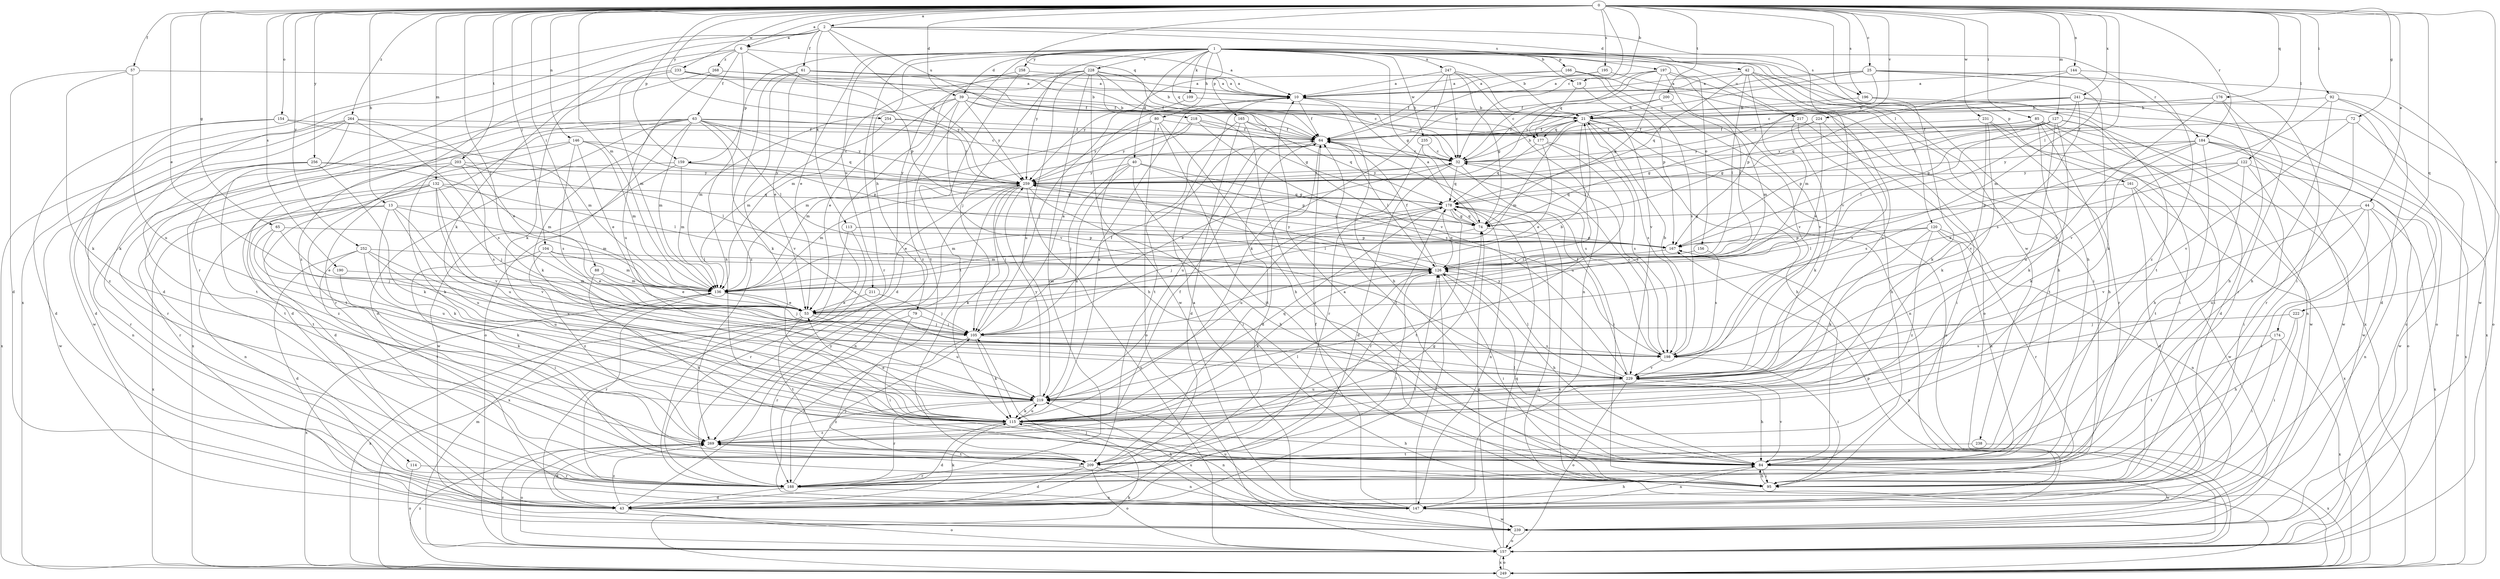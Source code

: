 strict digraph  {
0;
1;
2;
6;
10;
13;
19;
21;
25;
32;
39;
40;
42;
43;
44;
53;
57;
61;
63;
64;
65;
72;
74;
79;
80;
84;
85;
88;
92;
95;
104;
105;
109;
113;
114;
115;
120;
122;
126;
127;
132;
136;
144;
146;
147;
154;
156;
157;
159;
161;
165;
166;
167;
174;
176;
177;
178;
184;
188;
190;
195;
196;
197;
198;
200;
203;
209;
211;
217;
218;
219;
222;
224;
228;
229;
231;
233;
235;
238;
239;
241;
247;
249;
252;
254;
256;
258;
259;
264;
268;
269;
0 -> 2  [label=a];
0 -> 6  [label=a];
0 -> 13  [label=b];
0 -> 19  [label=b];
0 -> 25  [label=c];
0 -> 32  [label=c];
0 -> 39  [label=d];
0 -> 44  [label=e];
0 -> 53  [label=e];
0 -> 57  [label=f];
0 -> 65  [label=g];
0 -> 72  [label=g];
0 -> 85  [label=i];
0 -> 88  [label=i];
0 -> 92  [label=i];
0 -> 104  [label=j];
0 -> 105  [label=j];
0 -> 120  [label=l];
0 -> 122  [label=l];
0 -> 126  [label=l];
0 -> 127  [label=m];
0 -> 132  [label=m];
0 -> 136  [label=m];
0 -> 144  [label=n];
0 -> 146  [label=n];
0 -> 154  [label=o];
0 -> 159  [label=p];
0 -> 174  [label=q];
0 -> 176  [label=q];
0 -> 177  [label=q];
0 -> 184  [label=r];
0 -> 190  [label=s];
0 -> 195  [label=s];
0 -> 196  [label=s];
0 -> 200  [label=t];
0 -> 203  [label=t];
0 -> 222  [label=v];
0 -> 224  [label=v];
0 -> 231  [label=w];
0 -> 233  [label=w];
0 -> 241  [label=x];
0 -> 252  [label=y];
0 -> 254  [label=y];
0 -> 256  [label=y];
0 -> 264  [label=z];
1 -> 19  [label=b];
1 -> 21  [label=b];
1 -> 39  [label=d];
1 -> 40  [label=d];
1 -> 53  [label=e];
1 -> 74  [label=g];
1 -> 79  [label=h];
1 -> 80  [label=h];
1 -> 84  [label=h];
1 -> 109  [label=k];
1 -> 156  [label=o];
1 -> 159  [label=p];
1 -> 161  [label=p];
1 -> 165  [label=p];
1 -> 166  [label=p];
1 -> 177  [label=q];
1 -> 184  [label=r];
1 -> 188  [label=r];
1 -> 196  [label=s];
1 -> 209  [label=t];
1 -> 211  [label=u];
1 -> 217  [label=u];
1 -> 228  [label=v];
1 -> 235  [label=w];
1 -> 238  [label=w];
1 -> 247  [label=x];
1 -> 258  [label=y];
1 -> 259  [label=y];
2 -> 6  [label=a];
2 -> 42  [label=d];
2 -> 61  [label=f];
2 -> 113  [label=k];
2 -> 114  [label=k];
2 -> 115  [label=k];
2 -> 197  [label=s];
2 -> 218  [label=u];
2 -> 229  [label=v];
2 -> 249  [label=x];
2 -> 259  [label=y];
6 -> 10  [label=a];
6 -> 63  [label=f];
6 -> 84  [label=h];
6 -> 115  [label=k];
6 -> 167  [label=p];
6 -> 188  [label=r];
6 -> 268  [label=z];
10 -> 21  [label=b];
10 -> 64  [label=f];
10 -> 84  [label=h];
13 -> 74  [label=g];
13 -> 115  [label=k];
13 -> 136  [label=m];
13 -> 147  [label=n];
13 -> 219  [label=u];
13 -> 229  [label=v];
13 -> 249  [label=x];
19 -> 167  [label=p];
19 -> 177  [label=q];
21 -> 64  [label=f];
21 -> 84  [label=h];
21 -> 126  [label=l];
21 -> 136  [label=m];
21 -> 147  [label=n];
21 -> 157  [label=o];
21 -> 177  [label=q];
21 -> 198  [label=s];
25 -> 10  [label=a];
25 -> 64  [label=f];
25 -> 115  [label=k];
25 -> 167  [label=p];
25 -> 177  [label=q];
25 -> 239  [label=w];
25 -> 269  [label=z];
32 -> 21  [label=b];
32 -> 43  [label=d];
32 -> 53  [label=e];
32 -> 95  [label=i];
32 -> 178  [label=q];
32 -> 198  [label=s];
32 -> 259  [label=y];
39 -> 21  [label=b];
39 -> 32  [label=c];
39 -> 53  [label=e];
39 -> 74  [label=g];
39 -> 136  [label=m];
39 -> 188  [label=r];
39 -> 229  [label=v];
39 -> 259  [label=y];
40 -> 74  [label=g];
40 -> 95  [label=i];
40 -> 105  [label=j];
40 -> 167  [label=p];
40 -> 219  [label=u];
40 -> 259  [label=y];
42 -> 10  [label=a];
42 -> 84  [label=h];
42 -> 126  [label=l];
42 -> 136  [label=m];
42 -> 178  [label=q];
42 -> 219  [label=u];
42 -> 249  [label=x];
43 -> 115  [label=k];
43 -> 126  [label=l];
43 -> 157  [label=o];
43 -> 259  [label=y];
43 -> 269  [label=z];
44 -> 74  [label=g];
44 -> 95  [label=i];
44 -> 147  [label=n];
44 -> 219  [label=u];
44 -> 229  [label=v];
44 -> 249  [label=x];
53 -> 105  [label=j];
53 -> 209  [label=t];
53 -> 219  [label=u];
53 -> 249  [label=x];
57 -> 10  [label=a];
57 -> 43  [label=d];
57 -> 115  [label=k];
57 -> 219  [label=u];
61 -> 10  [label=a];
61 -> 32  [label=c];
61 -> 53  [label=e];
61 -> 64  [label=f];
61 -> 115  [label=k];
61 -> 269  [label=z];
63 -> 32  [label=c];
63 -> 43  [label=d];
63 -> 64  [label=f];
63 -> 115  [label=k];
63 -> 126  [label=l];
63 -> 136  [label=m];
63 -> 147  [label=n];
63 -> 157  [label=o];
63 -> 178  [label=q];
63 -> 188  [label=r];
63 -> 229  [label=v];
63 -> 249  [label=x];
63 -> 259  [label=y];
64 -> 32  [label=c];
64 -> 43  [label=d];
64 -> 126  [label=l];
64 -> 136  [label=m];
64 -> 209  [label=t];
64 -> 219  [label=u];
65 -> 53  [label=e];
65 -> 105  [label=j];
65 -> 167  [label=p];
65 -> 219  [label=u];
72 -> 64  [label=f];
72 -> 157  [label=o];
72 -> 188  [label=r];
72 -> 229  [label=v];
74 -> 10  [label=a];
74 -> 136  [label=m];
74 -> 167  [label=p];
74 -> 178  [label=q];
79 -> 95  [label=i];
79 -> 105  [label=j];
79 -> 188  [label=r];
80 -> 64  [label=f];
80 -> 84  [label=h];
80 -> 95  [label=i];
80 -> 136  [label=m];
80 -> 157  [label=o];
80 -> 259  [label=y];
84 -> 64  [label=f];
84 -> 95  [label=i];
84 -> 126  [label=l];
84 -> 147  [label=n];
84 -> 229  [label=v];
84 -> 239  [label=w];
85 -> 43  [label=d];
85 -> 64  [label=f];
85 -> 84  [label=h];
85 -> 95  [label=i];
85 -> 209  [label=t];
85 -> 239  [label=w];
85 -> 259  [label=y];
88 -> 53  [label=e];
88 -> 84  [label=h];
88 -> 136  [label=m];
92 -> 21  [label=b];
92 -> 43  [label=d];
92 -> 84  [label=h];
92 -> 157  [label=o];
92 -> 229  [label=v];
95 -> 10  [label=a];
95 -> 84  [label=h];
95 -> 269  [label=z];
104 -> 53  [label=e];
104 -> 95  [label=i];
104 -> 126  [label=l];
104 -> 136  [label=m];
104 -> 269  [label=z];
105 -> 10  [label=a];
105 -> 21  [label=b];
105 -> 64  [label=f];
105 -> 115  [label=k];
105 -> 188  [label=r];
105 -> 198  [label=s];
109 -> 21  [label=b];
109 -> 105  [label=j];
113 -> 126  [label=l];
113 -> 167  [label=p];
113 -> 188  [label=r];
113 -> 249  [label=x];
114 -> 157  [label=o];
114 -> 188  [label=r];
115 -> 10  [label=a];
115 -> 43  [label=d];
115 -> 53  [label=e];
115 -> 84  [label=h];
115 -> 147  [label=n];
115 -> 178  [label=q];
115 -> 219  [label=u];
115 -> 269  [label=z];
120 -> 84  [label=h];
120 -> 115  [label=k];
120 -> 126  [label=l];
120 -> 147  [label=n];
120 -> 167  [label=p];
120 -> 188  [label=r];
120 -> 269  [label=z];
122 -> 53  [label=e];
122 -> 95  [label=i];
122 -> 167  [label=p];
122 -> 209  [label=t];
122 -> 239  [label=w];
122 -> 259  [label=y];
126 -> 64  [label=f];
126 -> 84  [label=h];
126 -> 95  [label=i];
126 -> 115  [label=k];
126 -> 136  [label=m];
126 -> 178  [label=q];
126 -> 259  [label=y];
127 -> 64  [label=f];
127 -> 74  [label=g];
127 -> 95  [label=i];
127 -> 115  [label=k];
127 -> 126  [label=l];
127 -> 147  [label=n];
127 -> 167  [label=p];
127 -> 219  [label=u];
127 -> 259  [label=y];
132 -> 105  [label=j];
132 -> 126  [label=l];
132 -> 178  [label=q];
132 -> 188  [label=r];
132 -> 209  [label=t];
132 -> 219  [label=u];
132 -> 229  [label=v];
132 -> 269  [label=z];
136 -> 53  [label=e];
136 -> 105  [label=j];
136 -> 188  [label=r];
136 -> 249  [label=x];
144 -> 10  [label=a];
144 -> 32  [label=c];
144 -> 95  [label=i];
144 -> 136  [label=m];
146 -> 32  [label=c];
146 -> 53  [label=e];
146 -> 136  [label=m];
146 -> 167  [label=p];
146 -> 188  [label=r];
146 -> 198  [label=s];
146 -> 209  [label=t];
147 -> 10  [label=a];
147 -> 64  [label=f];
147 -> 84  [label=h];
147 -> 126  [label=l];
147 -> 167  [label=p];
147 -> 219  [label=u];
147 -> 239  [label=w];
154 -> 43  [label=d];
154 -> 64  [label=f];
154 -> 136  [label=m];
154 -> 269  [label=z];
156 -> 126  [label=l];
156 -> 198  [label=s];
157 -> 74  [label=g];
157 -> 136  [label=m];
157 -> 167  [label=p];
157 -> 178  [label=q];
157 -> 249  [label=x];
157 -> 269  [label=z];
159 -> 43  [label=d];
159 -> 74  [label=g];
159 -> 136  [label=m];
159 -> 239  [label=w];
159 -> 259  [label=y];
161 -> 43  [label=d];
161 -> 178  [label=q];
161 -> 239  [label=w];
161 -> 249  [label=x];
165 -> 43  [label=d];
165 -> 64  [label=f];
165 -> 95  [label=i];
165 -> 178  [label=q];
165 -> 209  [label=t];
166 -> 10  [label=a];
166 -> 157  [label=o];
166 -> 198  [label=s];
166 -> 229  [label=v];
166 -> 259  [label=y];
167 -> 126  [label=l];
174 -> 95  [label=i];
174 -> 198  [label=s];
174 -> 209  [label=t];
174 -> 249  [label=x];
176 -> 21  [label=b];
176 -> 32  [label=c];
176 -> 84  [label=h];
176 -> 188  [label=r];
176 -> 229  [label=v];
177 -> 53  [label=e];
177 -> 178  [label=q];
177 -> 198  [label=s];
177 -> 219  [label=u];
178 -> 74  [label=g];
178 -> 105  [label=j];
178 -> 136  [label=m];
178 -> 147  [label=n];
178 -> 188  [label=r];
178 -> 209  [label=t];
178 -> 219  [label=u];
178 -> 249  [label=x];
184 -> 32  [label=c];
184 -> 84  [label=h];
184 -> 115  [label=k];
184 -> 157  [label=o];
184 -> 198  [label=s];
184 -> 239  [label=w];
184 -> 249  [label=x];
184 -> 259  [label=y];
188 -> 43  [label=d];
188 -> 105  [label=j];
188 -> 126  [label=l];
188 -> 147  [label=n];
190 -> 115  [label=k];
190 -> 136  [label=m];
195 -> 10  [label=a];
195 -> 64  [label=f];
195 -> 209  [label=t];
196 -> 21  [label=b];
196 -> 115  [label=k];
196 -> 157  [label=o];
197 -> 10  [label=a];
197 -> 32  [label=c];
197 -> 74  [label=g];
197 -> 95  [label=i];
197 -> 126  [label=l];
197 -> 229  [label=v];
197 -> 259  [label=y];
198 -> 21  [label=b];
198 -> 32  [label=c];
198 -> 95  [label=i];
198 -> 229  [label=v];
200 -> 21  [label=b];
200 -> 32  [label=c];
200 -> 136  [label=m];
203 -> 115  [label=k];
203 -> 126  [label=l];
203 -> 188  [label=r];
203 -> 198  [label=s];
203 -> 259  [label=y];
209 -> 43  [label=d];
209 -> 74  [label=g];
209 -> 147  [label=n];
209 -> 157  [label=o];
209 -> 188  [label=r];
211 -> 53  [label=e];
211 -> 105  [label=j];
217 -> 64  [label=f];
217 -> 84  [label=h];
217 -> 95  [label=i];
217 -> 115  [label=k];
218 -> 32  [label=c];
218 -> 64  [label=f];
218 -> 84  [label=h];
218 -> 198  [label=s];
218 -> 259  [label=y];
219 -> 115  [label=k];
219 -> 188  [label=r];
219 -> 259  [label=y];
219 -> 269  [label=z];
222 -> 84  [label=h];
222 -> 95  [label=i];
222 -> 105  [label=j];
224 -> 53  [label=e];
224 -> 64  [label=f];
224 -> 74  [label=g];
224 -> 198  [label=s];
228 -> 10  [label=a];
228 -> 21  [label=b];
228 -> 43  [label=d];
228 -> 64  [label=f];
228 -> 105  [label=j];
228 -> 136  [label=m];
228 -> 188  [label=r];
228 -> 219  [label=u];
228 -> 229  [label=v];
228 -> 239  [label=w];
229 -> 64  [label=f];
229 -> 84  [label=h];
229 -> 126  [label=l];
229 -> 157  [label=o];
229 -> 219  [label=u];
229 -> 259  [label=y];
231 -> 64  [label=f];
231 -> 115  [label=k];
231 -> 188  [label=r];
231 -> 229  [label=v];
231 -> 239  [label=w];
233 -> 10  [label=a];
233 -> 21  [label=b];
233 -> 136  [label=m];
233 -> 259  [label=y];
233 -> 269  [label=z];
235 -> 32  [label=c];
235 -> 188  [label=r];
235 -> 198  [label=s];
238 -> 209  [label=t];
238 -> 249  [label=x];
239 -> 105  [label=j];
239 -> 157  [label=o];
239 -> 219  [label=u];
241 -> 21  [label=b];
241 -> 64  [label=f];
241 -> 157  [label=o];
241 -> 167  [label=p];
241 -> 178  [label=q];
241 -> 198  [label=s];
241 -> 249  [label=x];
247 -> 10  [label=a];
247 -> 32  [label=c];
247 -> 64  [label=f];
247 -> 74  [label=g];
247 -> 115  [label=k];
247 -> 147  [label=n];
247 -> 229  [label=v];
249 -> 115  [label=k];
249 -> 157  [label=o];
249 -> 178  [label=q];
249 -> 269  [label=z];
252 -> 43  [label=d];
252 -> 115  [label=k];
252 -> 126  [label=l];
252 -> 209  [label=t];
252 -> 219  [label=u];
252 -> 229  [label=v];
254 -> 64  [label=f];
254 -> 136  [label=m];
254 -> 259  [label=y];
256 -> 115  [label=k];
256 -> 136  [label=m];
256 -> 147  [label=n];
256 -> 209  [label=t];
256 -> 239  [label=w];
256 -> 259  [label=y];
258 -> 10  [label=a];
258 -> 209  [label=t];
258 -> 269  [label=z];
259 -> 32  [label=c];
259 -> 53  [label=e];
259 -> 84  [label=h];
259 -> 105  [label=j];
259 -> 115  [label=k];
259 -> 136  [label=m];
259 -> 147  [label=n];
259 -> 157  [label=o];
259 -> 178  [label=q];
264 -> 43  [label=d];
264 -> 53  [label=e];
264 -> 64  [label=f];
264 -> 198  [label=s];
264 -> 209  [label=t];
264 -> 239  [label=w];
264 -> 249  [label=x];
268 -> 10  [label=a];
268 -> 43  [label=d];
268 -> 64  [label=f];
268 -> 219  [label=u];
269 -> 43  [label=d];
269 -> 64  [label=f];
269 -> 84  [label=h];
269 -> 126  [label=l];
269 -> 157  [label=o];
269 -> 209  [label=t];
}

